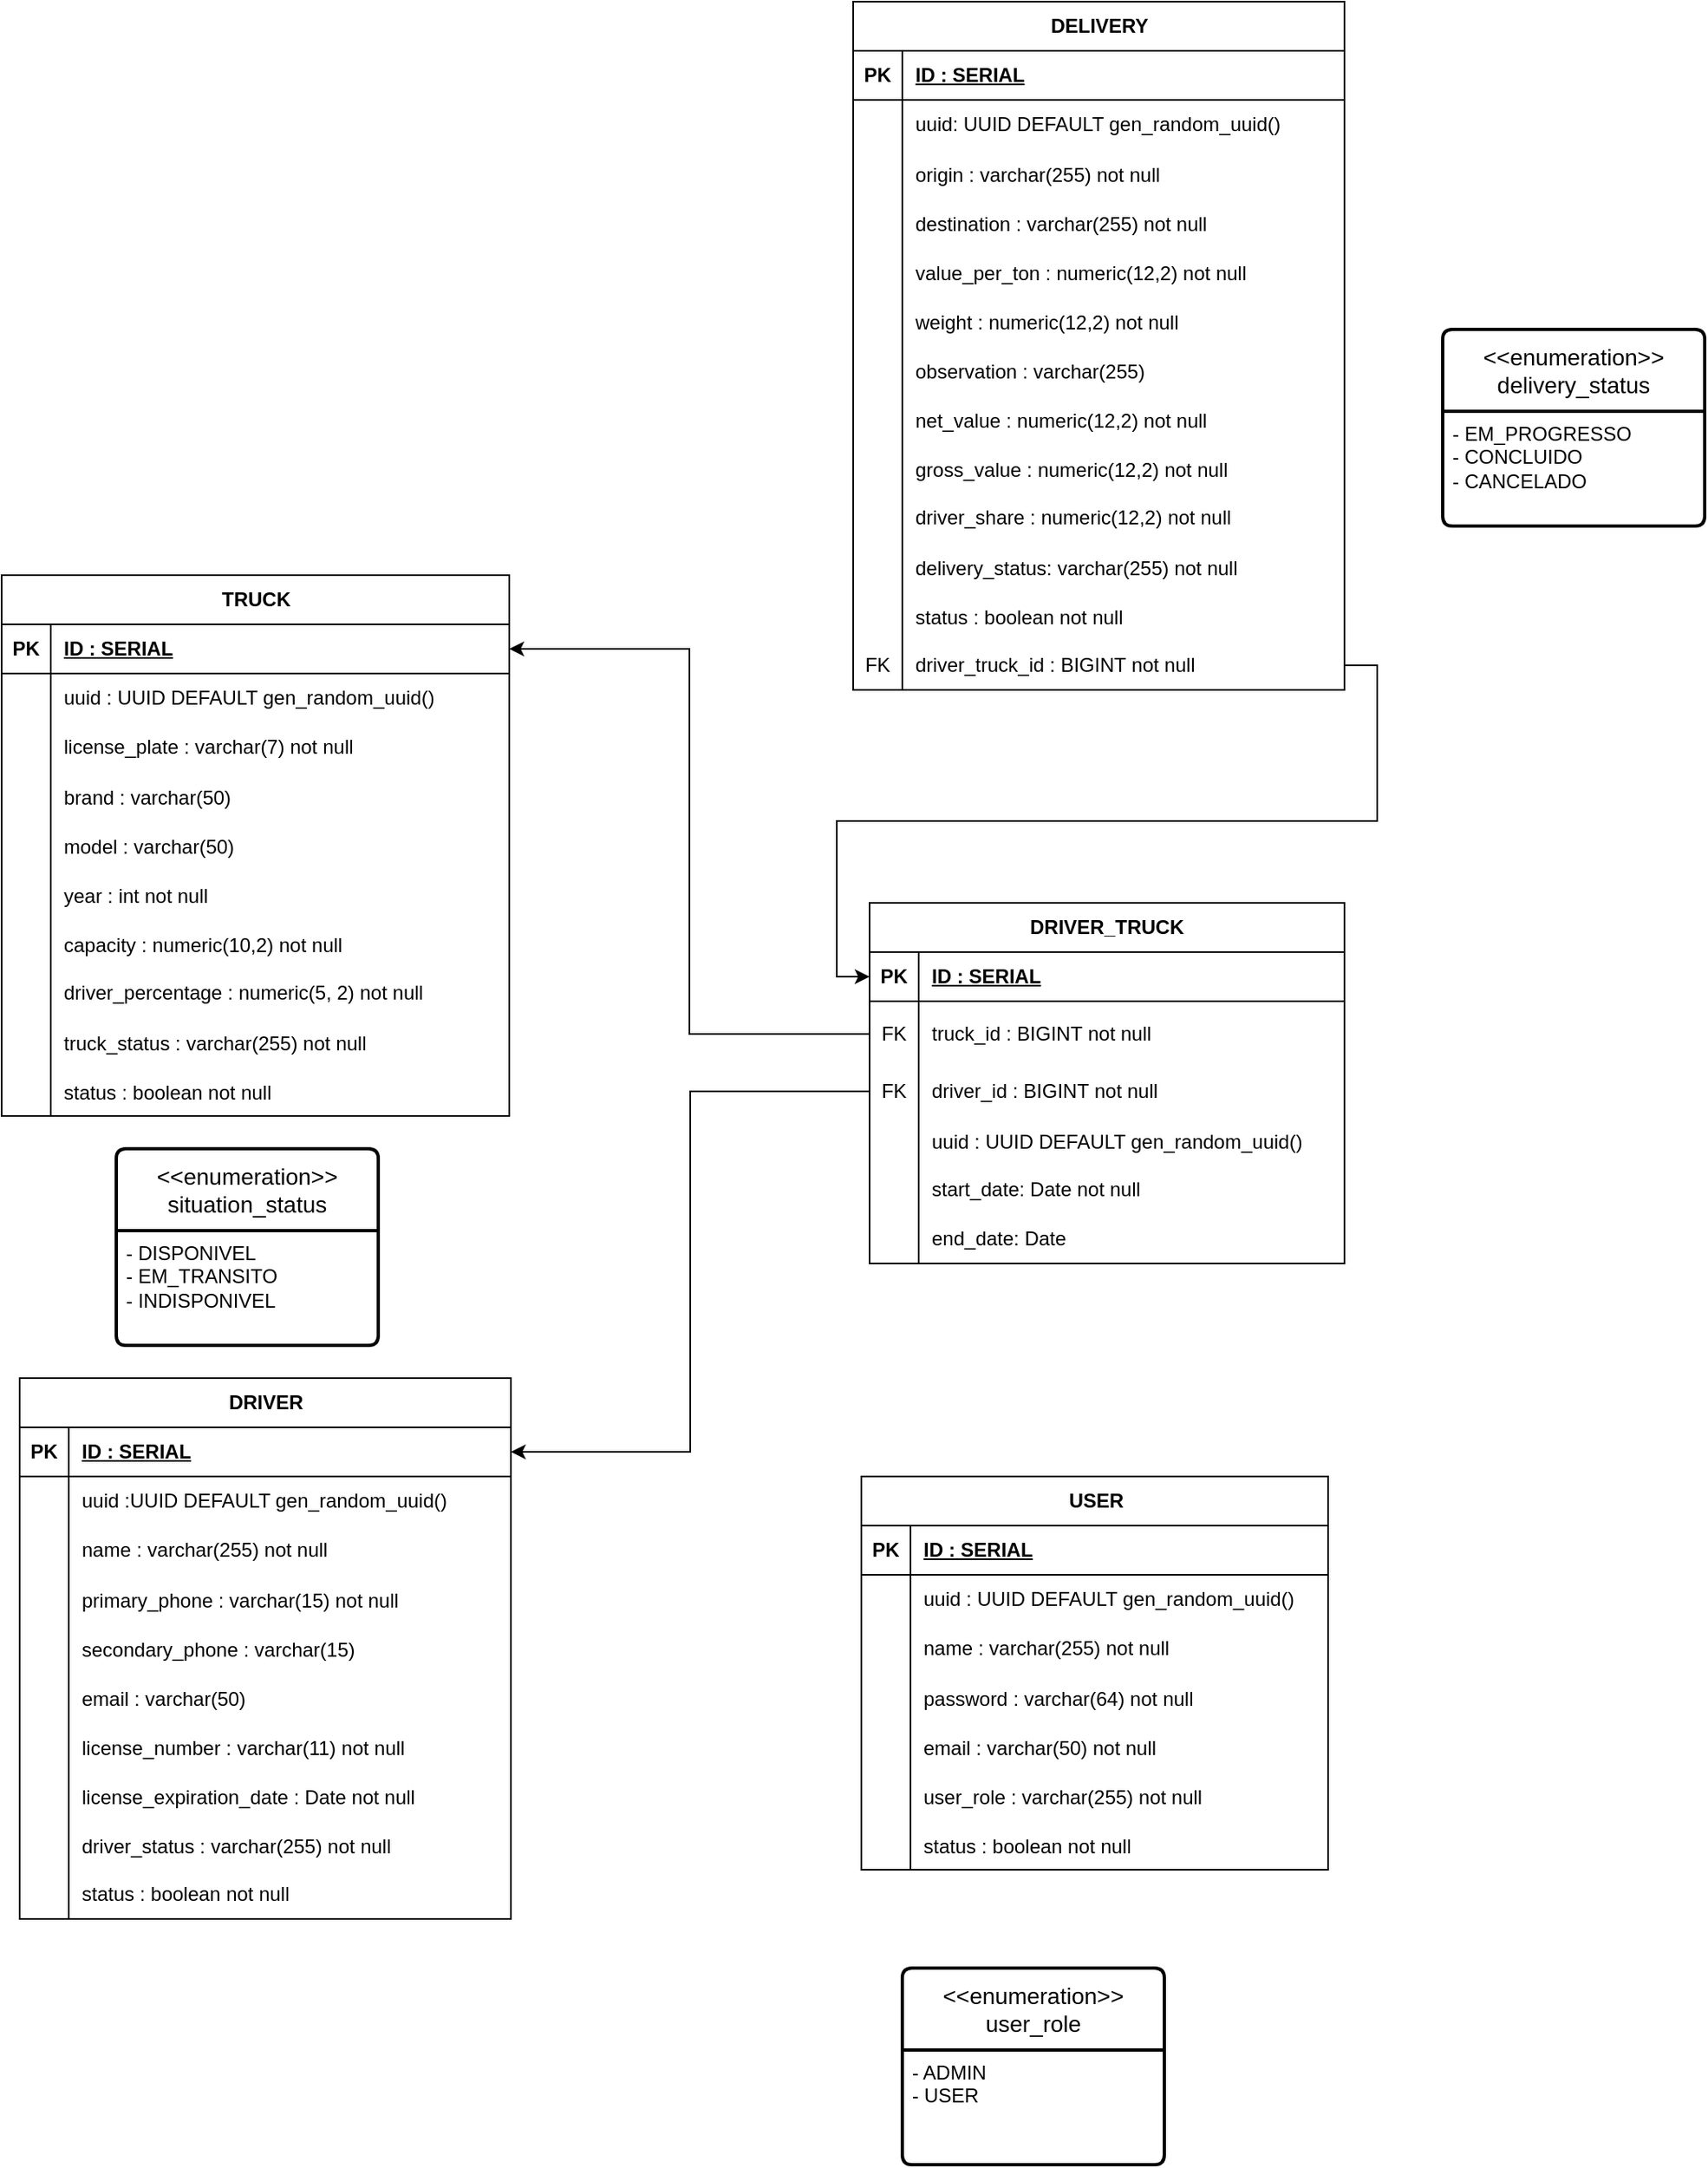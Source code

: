 <mxfile version="24.8.4">
  <diagram name="Página-1" id="pNqZ_SNLBmoqVt6MSf-a">
    <mxGraphModel dx="704" dy="1908" grid="1" gridSize="10" guides="1" tooltips="1" connect="1" arrows="1" fold="1" page="1" pageScale="1" pageWidth="827" pageHeight="1169" math="0" shadow="0">
      <root>
        <mxCell id="0" />
        <mxCell id="1" parent="0" />
        <mxCell id="ezXLMtQOv2RWku8Z_4Wh-1" value="DRIVER_TRUCK" style="shape=table;startSize=30;container=1;collapsible=1;childLayout=tableLayout;fixedRows=1;rowLines=0;fontStyle=1;align=center;resizeLast=1;html=1;whiteSpace=wrap;" parent="1" vertex="1">
          <mxGeometry x="650" y="80" width="290" height="220" as="geometry" />
        </mxCell>
        <mxCell id="ezXLMtQOv2RWku8Z_4Wh-36" value="" style="shape=tableRow;horizontal=0;startSize=0;swimlaneHead=0;swimlaneBody=0;fillColor=none;collapsible=0;dropTarget=0;points=[[0,0.5],[1,0.5]];portConstraint=eastwest;top=0;left=0;right=0;bottom=1;" parent="ezXLMtQOv2RWku8Z_4Wh-1" vertex="1">
          <mxGeometry y="30" width="290" height="30" as="geometry" />
        </mxCell>
        <mxCell id="ezXLMtQOv2RWku8Z_4Wh-37" value="PK" style="shape=partialRectangle;connectable=0;fillColor=none;top=0;left=0;bottom=0;right=0;fontStyle=1;overflow=hidden;whiteSpace=wrap;html=1;" parent="ezXLMtQOv2RWku8Z_4Wh-36" vertex="1">
          <mxGeometry width="30" height="30" as="geometry">
            <mxRectangle width="30" height="30" as="alternateBounds" />
          </mxGeometry>
        </mxCell>
        <mxCell id="ezXLMtQOv2RWku8Z_4Wh-38" value="ID : SERIAL" style="shape=partialRectangle;connectable=0;fillColor=none;top=0;left=0;bottom=0;right=0;align=left;spacingLeft=6;fontStyle=5;overflow=hidden;whiteSpace=wrap;html=1;" parent="ezXLMtQOv2RWku8Z_4Wh-36" vertex="1">
          <mxGeometry x="30" width="260" height="30" as="geometry">
            <mxRectangle width="260" height="30" as="alternateBounds" />
          </mxGeometry>
        </mxCell>
        <mxCell id="ezXLMtQOv2RWku8Z_4Wh-386" value="" style="shape=tableRow;horizontal=0;startSize=0;swimlaneHead=0;swimlaneBody=0;fillColor=none;collapsible=0;dropTarget=0;points=[[0,0.5],[1,0.5]];portConstraint=eastwest;top=0;left=0;right=0;bottom=0;" parent="ezXLMtQOv2RWku8Z_4Wh-1" vertex="1">
          <mxGeometry y="60" width="290" height="40" as="geometry" />
        </mxCell>
        <mxCell id="ezXLMtQOv2RWku8Z_4Wh-387" value="FK" style="shape=partialRectangle;connectable=0;fillColor=none;top=0;left=0;bottom=0;right=0;fontStyle=0;overflow=hidden;whiteSpace=wrap;html=1;" parent="ezXLMtQOv2RWku8Z_4Wh-386" vertex="1">
          <mxGeometry width="30" height="40" as="geometry">
            <mxRectangle width="30" height="40" as="alternateBounds" />
          </mxGeometry>
        </mxCell>
        <mxCell id="ezXLMtQOv2RWku8Z_4Wh-388" value="truck_id : BIGINT&lt;span style=&quot;text-wrap-mode: nowrap;&quot;&gt;&amp;nbsp;not null&lt;/span&gt;" style="shape=partialRectangle;connectable=0;fillColor=none;top=0;left=0;bottom=0;right=0;align=left;spacingLeft=6;fontStyle=0;overflow=hidden;whiteSpace=wrap;html=1;" parent="ezXLMtQOv2RWku8Z_4Wh-386" vertex="1">
          <mxGeometry x="30" width="260" height="40" as="geometry">
            <mxRectangle width="260" height="40" as="alternateBounds" />
          </mxGeometry>
        </mxCell>
        <mxCell id="ezXLMtQOv2RWku8Z_4Wh-382" value="" style="shape=tableRow;horizontal=0;startSize=0;swimlaneHead=0;swimlaneBody=0;fillColor=none;collapsible=0;dropTarget=0;points=[[0,0.5],[1,0.5]];portConstraint=eastwest;top=0;left=0;right=0;bottom=0;" parent="ezXLMtQOv2RWku8Z_4Wh-1" vertex="1">
          <mxGeometry y="100" width="290" height="30" as="geometry" />
        </mxCell>
        <mxCell id="ezXLMtQOv2RWku8Z_4Wh-383" value="FK" style="shape=partialRectangle;connectable=0;fillColor=none;top=0;left=0;bottom=0;right=0;fontStyle=0;overflow=hidden;whiteSpace=wrap;html=1;" parent="ezXLMtQOv2RWku8Z_4Wh-382" vertex="1">
          <mxGeometry width="30" height="30" as="geometry">
            <mxRectangle width="30" height="30" as="alternateBounds" />
          </mxGeometry>
        </mxCell>
        <mxCell id="ezXLMtQOv2RWku8Z_4Wh-384" value="driver_id : BIGINT&lt;span style=&quot;text-wrap-mode: nowrap;&quot;&gt;&amp;nbsp;not null&lt;/span&gt;" style="shape=partialRectangle;connectable=0;fillColor=none;top=0;left=0;bottom=0;right=0;align=left;spacingLeft=6;fontStyle=0;overflow=hidden;whiteSpace=wrap;html=1;" parent="ezXLMtQOv2RWku8Z_4Wh-382" vertex="1">
          <mxGeometry x="30" width="260" height="30" as="geometry">
            <mxRectangle width="260" height="30" as="alternateBounds" />
          </mxGeometry>
        </mxCell>
        <mxCell id="Ko2edAD_BaUw7JD7dSCf-1" value="" style="shape=tableRow;horizontal=0;startSize=0;swimlaneHead=0;swimlaneBody=0;fillColor=none;collapsible=0;dropTarget=0;points=[[0,0.5],[1,0.5]];portConstraint=eastwest;top=0;left=0;right=0;bottom=0;" vertex="1" parent="ezXLMtQOv2RWku8Z_4Wh-1">
          <mxGeometry y="130" width="290" height="30" as="geometry" />
        </mxCell>
        <mxCell id="Ko2edAD_BaUw7JD7dSCf-2" value="" style="shape=partialRectangle;connectable=0;fillColor=none;top=0;left=0;bottom=0;right=0;editable=1;overflow=hidden;" vertex="1" parent="Ko2edAD_BaUw7JD7dSCf-1">
          <mxGeometry width="30" height="30" as="geometry">
            <mxRectangle width="30" height="30" as="alternateBounds" />
          </mxGeometry>
        </mxCell>
        <mxCell id="Ko2edAD_BaUw7JD7dSCf-3" value="uuid : UUID DEFAULT gen_random_uuid()" style="shape=partialRectangle;connectable=0;fillColor=none;top=0;left=0;bottom=0;right=0;align=left;spacingLeft=6;overflow=hidden;" vertex="1" parent="Ko2edAD_BaUw7JD7dSCf-1">
          <mxGeometry x="30" width="260" height="30" as="geometry">
            <mxRectangle width="260" height="30" as="alternateBounds" />
          </mxGeometry>
        </mxCell>
        <mxCell id="ezXLMtQOv2RWku8Z_4Wh-8" value="" style="shape=tableRow;horizontal=0;startSize=0;swimlaneHead=0;swimlaneBody=0;fillColor=none;collapsible=0;dropTarget=0;points=[[0,0.5],[1,0.5]];portConstraint=eastwest;top=0;left=0;right=0;bottom=0;html=1;" parent="ezXLMtQOv2RWku8Z_4Wh-1" vertex="1">
          <mxGeometry y="160" width="290" height="30" as="geometry" />
        </mxCell>
        <mxCell id="ezXLMtQOv2RWku8Z_4Wh-9" value="" style="shape=partialRectangle;connectable=0;fillColor=none;top=0;left=0;bottom=0;right=0;editable=1;overflow=hidden;html=1;whiteSpace=wrap;" parent="ezXLMtQOv2RWku8Z_4Wh-8" vertex="1">
          <mxGeometry width="30" height="30" as="geometry">
            <mxRectangle width="30" height="30" as="alternateBounds" />
          </mxGeometry>
        </mxCell>
        <mxCell id="ezXLMtQOv2RWku8Z_4Wh-10" value="start_date: Date&lt;span style=&quot;text-wrap-mode: nowrap;&quot;&gt;&amp;nbsp;not null&lt;/span&gt;" style="shape=partialRectangle;connectable=0;fillColor=none;top=0;left=0;bottom=0;right=0;align=left;spacingLeft=6;overflow=hidden;html=1;whiteSpace=wrap;" parent="ezXLMtQOv2RWku8Z_4Wh-8" vertex="1">
          <mxGeometry x="30" width="260" height="30" as="geometry">
            <mxRectangle width="260" height="30" as="alternateBounds" />
          </mxGeometry>
        </mxCell>
        <mxCell id="ezXLMtQOv2RWku8Z_4Wh-11" value="" style="shape=tableRow;horizontal=0;startSize=0;swimlaneHead=0;swimlaneBody=0;fillColor=none;collapsible=0;dropTarget=0;points=[[0,0.5],[1,0.5]];portConstraint=eastwest;top=0;left=0;right=0;bottom=0;html=1;" parent="ezXLMtQOv2RWku8Z_4Wh-1" vertex="1">
          <mxGeometry y="190" width="290" height="30" as="geometry" />
        </mxCell>
        <mxCell id="ezXLMtQOv2RWku8Z_4Wh-12" value="" style="shape=partialRectangle;connectable=0;fillColor=none;top=0;left=0;bottom=0;right=0;editable=1;overflow=hidden;html=1;whiteSpace=wrap;" parent="ezXLMtQOv2RWku8Z_4Wh-11" vertex="1">
          <mxGeometry width="30" height="30" as="geometry">
            <mxRectangle width="30" height="30" as="alternateBounds" />
          </mxGeometry>
        </mxCell>
        <mxCell id="ezXLMtQOv2RWku8Z_4Wh-13" value="end_date: Date" style="shape=partialRectangle;connectable=0;fillColor=none;top=0;left=0;bottom=0;right=0;align=left;spacingLeft=6;overflow=hidden;html=1;whiteSpace=wrap;" parent="ezXLMtQOv2RWku8Z_4Wh-11" vertex="1">
          <mxGeometry x="30" width="260" height="30" as="geometry">
            <mxRectangle width="260" height="30" as="alternateBounds" />
          </mxGeometry>
        </mxCell>
        <mxCell id="ezXLMtQOv2RWku8Z_4Wh-14" value="DRIVER" style="shape=table;startSize=30;container=1;collapsible=1;childLayout=tableLayout;fixedRows=1;rowLines=0;fontStyle=1;align=center;resizeLast=1;html=1;" parent="1" vertex="1">
          <mxGeometry x="131" y="370" width="300" height="330" as="geometry" />
        </mxCell>
        <mxCell id="ezXLMtQOv2RWku8Z_4Wh-15" value="" style="shape=tableRow;horizontal=0;startSize=0;swimlaneHead=0;swimlaneBody=0;fillColor=none;collapsible=0;dropTarget=0;points=[[0,0.5],[1,0.5]];portConstraint=eastwest;top=0;left=0;right=0;bottom=1;" parent="ezXLMtQOv2RWku8Z_4Wh-14" vertex="1">
          <mxGeometry y="30" width="300" height="30" as="geometry" />
        </mxCell>
        <mxCell id="ezXLMtQOv2RWku8Z_4Wh-16" value="PK" style="shape=partialRectangle;connectable=0;fillColor=none;top=0;left=0;bottom=0;right=0;fontStyle=1;overflow=hidden;whiteSpace=wrap;html=1;" parent="ezXLMtQOv2RWku8Z_4Wh-15" vertex="1">
          <mxGeometry width="30" height="30" as="geometry">
            <mxRectangle width="30" height="30" as="alternateBounds" />
          </mxGeometry>
        </mxCell>
        <mxCell id="ezXLMtQOv2RWku8Z_4Wh-17" value="ID : SERIAL" style="shape=partialRectangle;connectable=0;fillColor=none;top=0;left=0;bottom=0;right=0;align=left;spacingLeft=6;fontStyle=5;overflow=hidden;whiteSpace=wrap;html=1;" parent="ezXLMtQOv2RWku8Z_4Wh-15" vertex="1">
          <mxGeometry x="30" width="270" height="30" as="geometry">
            <mxRectangle width="270" height="30" as="alternateBounds" />
          </mxGeometry>
        </mxCell>
        <mxCell id="ezXLMtQOv2RWku8Z_4Wh-18" value="" style="shape=tableRow;horizontal=0;startSize=0;swimlaneHead=0;swimlaneBody=0;fillColor=none;collapsible=0;dropTarget=0;points=[[0,0.5],[1,0.5]];portConstraint=eastwest;top=0;left=0;right=0;bottom=0;" parent="ezXLMtQOv2RWku8Z_4Wh-14" vertex="1">
          <mxGeometry y="60" width="300" height="30" as="geometry" />
        </mxCell>
        <mxCell id="ezXLMtQOv2RWku8Z_4Wh-19" value="" style="shape=partialRectangle;connectable=0;fillColor=none;top=0;left=0;bottom=0;right=0;editable=1;overflow=hidden;whiteSpace=wrap;html=1;" parent="ezXLMtQOv2RWku8Z_4Wh-18" vertex="1">
          <mxGeometry width="30" height="30" as="geometry">
            <mxRectangle width="30" height="30" as="alternateBounds" />
          </mxGeometry>
        </mxCell>
        <mxCell id="ezXLMtQOv2RWku8Z_4Wh-20" value="uuid :UUID DEFAULT gen_random_uuid()" style="shape=partialRectangle;connectable=0;fillColor=none;top=0;left=0;bottom=0;right=0;align=left;spacingLeft=6;overflow=hidden;whiteSpace=wrap;html=1;" parent="ezXLMtQOv2RWku8Z_4Wh-18" vertex="1">
          <mxGeometry x="30" width="270" height="30" as="geometry">
            <mxRectangle width="270" height="30" as="alternateBounds" />
          </mxGeometry>
        </mxCell>
        <mxCell id="ezXLMtQOv2RWku8Z_4Wh-21" value="" style="shape=tableRow;horizontal=0;startSize=0;swimlaneHead=0;swimlaneBody=0;fillColor=none;collapsible=0;dropTarget=0;points=[[0,0.5],[1,0.5]];portConstraint=eastwest;top=0;left=0;right=0;bottom=0;" parent="ezXLMtQOv2RWku8Z_4Wh-14" vertex="1">
          <mxGeometry y="90" width="300" height="30" as="geometry" />
        </mxCell>
        <mxCell id="ezXLMtQOv2RWku8Z_4Wh-22" value="" style="shape=partialRectangle;connectable=0;fillColor=none;top=0;left=0;bottom=0;right=0;editable=1;overflow=hidden;whiteSpace=wrap;html=1;" parent="ezXLMtQOv2RWku8Z_4Wh-21" vertex="1">
          <mxGeometry width="30" height="30" as="geometry">
            <mxRectangle width="30" height="30" as="alternateBounds" />
          </mxGeometry>
        </mxCell>
        <mxCell id="ezXLMtQOv2RWku8Z_4Wh-23" value="name :&amp;nbsp;&lt;span style=&quot;text-wrap-mode: nowrap;&quot;&gt;varchar(255)&lt;/span&gt;&lt;span style=&quot;text-wrap-mode: nowrap;&quot;&gt;&amp;nbsp;not null&lt;/span&gt;" style="shape=partialRectangle;connectable=0;fillColor=none;top=0;left=0;bottom=0;right=0;align=left;spacingLeft=6;overflow=hidden;whiteSpace=wrap;html=1;" parent="ezXLMtQOv2RWku8Z_4Wh-21" vertex="1">
          <mxGeometry x="30" width="270" height="30" as="geometry">
            <mxRectangle width="270" height="30" as="alternateBounds" />
          </mxGeometry>
        </mxCell>
        <mxCell id="ezXLMtQOv2RWku8Z_4Wh-117" value="" style="shape=tableRow;horizontal=0;startSize=0;swimlaneHead=0;swimlaneBody=0;fillColor=none;collapsible=0;dropTarget=0;points=[[0,0.5],[1,0.5]];portConstraint=eastwest;top=0;left=0;right=0;bottom=0;" parent="ezXLMtQOv2RWku8Z_4Wh-14" vertex="1">
          <mxGeometry y="120" width="300" height="30" as="geometry" />
        </mxCell>
        <mxCell id="ezXLMtQOv2RWku8Z_4Wh-118" value="" style="shape=partialRectangle;connectable=0;fillColor=none;top=0;left=0;bottom=0;right=0;editable=1;overflow=hidden;" parent="ezXLMtQOv2RWku8Z_4Wh-117" vertex="1">
          <mxGeometry width="30" height="30" as="geometry">
            <mxRectangle width="30" height="30" as="alternateBounds" />
          </mxGeometry>
        </mxCell>
        <mxCell id="ezXLMtQOv2RWku8Z_4Wh-119" value="primary_phone : varchar(15) not null" style="shape=partialRectangle;connectable=0;fillColor=none;top=0;left=0;bottom=0;right=0;align=left;spacingLeft=6;overflow=hidden;" parent="ezXLMtQOv2RWku8Z_4Wh-117" vertex="1">
          <mxGeometry x="30" width="270" height="30" as="geometry">
            <mxRectangle width="270" height="30" as="alternateBounds" />
          </mxGeometry>
        </mxCell>
        <mxCell id="ezXLMtQOv2RWku8Z_4Wh-129" value="" style="shape=tableRow;horizontal=0;startSize=0;swimlaneHead=0;swimlaneBody=0;fillColor=none;collapsible=0;dropTarget=0;points=[[0,0.5],[1,0.5]];portConstraint=eastwest;top=0;left=0;right=0;bottom=0;" parent="ezXLMtQOv2RWku8Z_4Wh-14" vertex="1">
          <mxGeometry y="150" width="300" height="30" as="geometry" />
        </mxCell>
        <mxCell id="ezXLMtQOv2RWku8Z_4Wh-130" value="" style="shape=partialRectangle;connectable=0;fillColor=none;top=0;left=0;bottom=0;right=0;editable=1;overflow=hidden;" parent="ezXLMtQOv2RWku8Z_4Wh-129" vertex="1">
          <mxGeometry width="30" height="30" as="geometry">
            <mxRectangle width="30" height="30" as="alternateBounds" />
          </mxGeometry>
        </mxCell>
        <mxCell id="ezXLMtQOv2RWku8Z_4Wh-131" value="secondary_phone : varchar(15)" style="shape=partialRectangle;connectable=0;fillColor=none;top=0;left=0;bottom=0;right=0;align=left;spacingLeft=6;overflow=hidden;" parent="ezXLMtQOv2RWku8Z_4Wh-129" vertex="1">
          <mxGeometry x="30" width="270" height="30" as="geometry">
            <mxRectangle width="270" height="30" as="alternateBounds" />
          </mxGeometry>
        </mxCell>
        <mxCell id="ezXLMtQOv2RWku8Z_4Wh-125" value="" style="shape=tableRow;horizontal=0;startSize=0;swimlaneHead=0;swimlaneBody=0;fillColor=none;collapsible=0;dropTarget=0;points=[[0,0.5],[1,0.5]];portConstraint=eastwest;top=0;left=0;right=0;bottom=0;" parent="ezXLMtQOv2RWku8Z_4Wh-14" vertex="1">
          <mxGeometry y="180" width="300" height="30" as="geometry" />
        </mxCell>
        <mxCell id="ezXLMtQOv2RWku8Z_4Wh-126" value="" style="shape=partialRectangle;connectable=0;fillColor=none;top=0;left=0;bottom=0;right=0;editable=1;overflow=hidden;" parent="ezXLMtQOv2RWku8Z_4Wh-125" vertex="1">
          <mxGeometry width="30" height="30" as="geometry">
            <mxRectangle width="30" height="30" as="alternateBounds" />
          </mxGeometry>
        </mxCell>
        <mxCell id="ezXLMtQOv2RWku8Z_4Wh-127" value="email : varchar(50)" style="shape=partialRectangle;connectable=0;fillColor=none;top=0;left=0;bottom=0;right=0;align=left;spacingLeft=6;overflow=hidden;" parent="ezXLMtQOv2RWku8Z_4Wh-125" vertex="1">
          <mxGeometry x="30" width="270" height="30" as="geometry">
            <mxRectangle width="270" height="30" as="alternateBounds" />
          </mxGeometry>
        </mxCell>
        <mxCell id="ezXLMtQOv2RWku8Z_4Wh-121" value="" style="shape=tableRow;horizontal=0;startSize=0;swimlaneHead=0;swimlaneBody=0;fillColor=none;collapsible=0;dropTarget=0;points=[[0,0.5],[1,0.5]];portConstraint=eastwest;top=0;left=0;right=0;bottom=0;" parent="ezXLMtQOv2RWku8Z_4Wh-14" vertex="1">
          <mxGeometry y="210" width="300" height="30" as="geometry" />
        </mxCell>
        <mxCell id="ezXLMtQOv2RWku8Z_4Wh-122" value="" style="shape=partialRectangle;connectable=0;fillColor=none;top=0;left=0;bottom=0;right=0;editable=1;overflow=hidden;" parent="ezXLMtQOv2RWku8Z_4Wh-121" vertex="1">
          <mxGeometry width="30" height="30" as="geometry">
            <mxRectangle width="30" height="30" as="alternateBounds" />
          </mxGeometry>
        </mxCell>
        <mxCell id="ezXLMtQOv2RWku8Z_4Wh-123" value="license_number : varchar(11) not null" style="shape=partialRectangle;connectable=0;fillColor=none;top=0;left=0;bottom=0;right=0;align=left;spacingLeft=6;overflow=hidden;" parent="ezXLMtQOv2RWku8Z_4Wh-121" vertex="1">
          <mxGeometry x="30" width="270" height="30" as="geometry">
            <mxRectangle width="270" height="30" as="alternateBounds" />
          </mxGeometry>
        </mxCell>
        <mxCell id="ezXLMtQOv2RWku8Z_4Wh-141" value="" style="shape=tableRow;horizontal=0;startSize=0;swimlaneHead=0;swimlaneBody=0;fillColor=none;collapsible=0;dropTarget=0;points=[[0,0.5],[1,0.5]];portConstraint=eastwest;top=0;left=0;right=0;bottom=0;" parent="ezXLMtQOv2RWku8Z_4Wh-14" vertex="1">
          <mxGeometry y="240" width="300" height="30" as="geometry" />
        </mxCell>
        <mxCell id="ezXLMtQOv2RWku8Z_4Wh-142" value="" style="shape=partialRectangle;connectable=0;fillColor=none;top=0;left=0;bottom=0;right=0;editable=1;overflow=hidden;" parent="ezXLMtQOv2RWku8Z_4Wh-141" vertex="1">
          <mxGeometry width="30" height="30" as="geometry">
            <mxRectangle width="30" height="30" as="alternateBounds" />
          </mxGeometry>
        </mxCell>
        <mxCell id="ezXLMtQOv2RWku8Z_4Wh-143" value="license_expiration_date : Date not null" style="shape=partialRectangle;connectable=0;fillColor=none;top=0;left=0;bottom=0;right=0;align=left;spacingLeft=6;overflow=hidden;" parent="ezXLMtQOv2RWku8Z_4Wh-141" vertex="1">
          <mxGeometry x="30" width="270" height="30" as="geometry">
            <mxRectangle width="270" height="30" as="alternateBounds" />
          </mxGeometry>
        </mxCell>
        <mxCell id="ezXLMtQOv2RWku8Z_4Wh-327" value="" style="shape=tableRow;horizontal=0;startSize=0;swimlaneHead=0;swimlaneBody=0;fillColor=none;collapsible=0;dropTarget=0;points=[[0,0.5],[1,0.5]];portConstraint=eastwest;top=0;left=0;right=0;bottom=0;" parent="ezXLMtQOv2RWku8Z_4Wh-14" vertex="1">
          <mxGeometry y="270" width="300" height="30" as="geometry" />
        </mxCell>
        <mxCell id="ezXLMtQOv2RWku8Z_4Wh-328" value="" style="shape=partialRectangle;connectable=0;fillColor=none;top=0;left=0;bottom=0;right=0;editable=1;overflow=hidden;" parent="ezXLMtQOv2RWku8Z_4Wh-327" vertex="1">
          <mxGeometry width="30" height="30" as="geometry">
            <mxRectangle width="30" height="30" as="alternateBounds" />
          </mxGeometry>
        </mxCell>
        <mxCell id="ezXLMtQOv2RWku8Z_4Wh-329" value="driver_status : varchar(255) not null" style="shape=partialRectangle;connectable=0;fillColor=none;top=0;left=0;bottom=0;right=0;align=left;spacingLeft=6;overflow=hidden;" parent="ezXLMtQOv2RWku8Z_4Wh-327" vertex="1">
          <mxGeometry x="30" width="270" height="30" as="geometry">
            <mxRectangle width="270" height="30" as="alternateBounds" />
          </mxGeometry>
        </mxCell>
        <mxCell id="ezXLMtQOv2RWku8Z_4Wh-24" value="" style="shape=tableRow;horizontal=0;startSize=0;swimlaneHead=0;swimlaneBody=0;fillColor=none;collapsible=0;dropTarget=0;points=[[0,0.5],[1,0.5]];portConstraint=eastwest;top=0;left=0;right=0;bottom=0;" parent="ezXLMtQOv2RWku8Z_4Wh-14" vertex="1">
          <mxGeometry y="300" width="300" height="30" as="geometry" />
        </mxCell>
        <mxCell id="ezXLMtQOv2RWku8Z_4Wh-25" value="" style="shape=partialRectangle;connectable=0;fillColor=none;top=0;left=0;bottom=0;right=0;editable=1;overflow=hidden;whiteSpace=wrap;html=1;" parent="ezXLMtQOv2RWku8Z_4Wh-24" vertex="1">
          <mxGeometry width="30" height="30" as="geometry">
            <mxRectangle width="30" height="30" as="alternateBounds" />
          </mxGeometry>
        </mxCell>
        <mxCell id="ezXLMtQOv2RWku8Z_4Wh-26" value="status : boolean&lt;span style=&quot;text-wrap-mode: nowrap;&quot;&gt;&amp;nbsp;not null&lt;/span&gt;" style="shape=partialRectangle;connectable=0;fillColor=none;top=0;left=0;bottom=0;right=0;align=left;spacingLeft=6;overflow=hidden;whiteSpace=wrap;html=1;" parent="ezXLMtQOv2RWku8Z_4Wh-24" vertex="1">
          <mxGeometry x="30" width="270" height="30" as="geometry">
            <mxRectangle width="270" height="30" as="alternateBounds" />
          </mxGeometry>
        </mxCell>
        <mxCell id="ezXLMtQOv2RWku8Z_4Wh-54" value="TRUCK" style="shape=table;startSize=30;container=1;collapsible=1;childLayout=tableLayout;fixedRows=1;rowLines=0;fontStyle=1;align=center;resizeLast=1;html=1;" parent="1" vertex="1">
          <mxGeometry x="120" y="-120" width="310" height="330" as="geometry" />
        </mxCell>
        <mxCell id="ezXLMtQOv2RWku8Z_4Wh-55" value="" style="shape=tableRow;horizontal=0;startSize=0;swimlaneHead=0;swimlaneBody=0;fillColor=none;collapsible=0;dropTarget=0;points=[[0,0.5],[1,0.5]];portConstraint=eastwest;top=0;left=0;right=0;bottom=1;" parent="ezXLMtQOv2RWku8Z_4Wh-54" vertex="1">
          <mxGeometry y="30" width="310" height="30" as="geometry" />
        </mxCell>
        <mxCell id="ezXLMtQOv2RWku8Z_4Wh-56" value="PK" style="shape=partialRectangle;connectable=0;fillColor=none;top=0;left=0;bottom=0;right=0;fontStyle=1;overflow=hidden;whiteSpace=wrap;html=1;" parent="ezXLMtQOv2RWku8Z_4Wh-55" vertex="1">
          <mxGeometry width="30" height="30" as="geometry">
            <mxRectangle width="30" height="30" as="alternateBounds" />
          </mxGeometry>
        </mxCell>
        <mxCell id="ezXLMtQOv2RWku8Z_4Wh-57" value="ID : SERIAL" style="shape=partialRectangle;connectable=0;fillColor=none;top=0;left=0;bottom=0;right=0;align=left;spacingLeft=6;fontStyle=5;overflow=hidden;whiteSpace=wrap;html=1;" parent="ezXLMtQOv2RWku8Z_4Wh-55" vertex="1">
          <mxGeometry x="30" width="280" height="30" as="geometry">
            <mxRectangle width="280" height="30" as="alternateBounds" />
          </mxGeometry>
        </mxCell>
        <mxCell id="ezXLMtQOv2RWku8Z_4Wh-58" value="" style="shape=tableRow;horizontal=0;startSize=0;swimlaneHead=0;swimlaneBody=0;fillColor=none;collapsible=0;dropTarget=0;points=[[0,0.5],[1,0.5]];portConstraint=eastwest;top=0;left=0;right=0;bottom=0;" parent="ezXLMtQOv2RWku8Z_4Wh-54" vertex="1">
          <mxGeometry y="60" width="310" height="30" as="geometry" />
        </mxCell>
        <mxCell id="ezXLMtQOv2RWku8Z_4Wh-59" value="" style="shape=partialRectangle;connectable=0;fillColor=none;top=0;left=0;bottom=0;right=0;editable=1;overflow=hidden;whiteSpace=wrap;html=1;" parent="ezXLMtQOv2RWku8Z_4Wh-58" vertex="1">
          <mxGeometry width="30" height="30" as="geometry">
            <mxRectangle width="30" height="30" as="alternateBounds" />
          </mxGeometry>
        </mxCell>
        <mxCell id="ezXLMtQOv2RWku8Z_4Wh-60" value="uuid : UUID DEFAULT gen_random_uuid()" style="shape=partialRectangle;connectable=0;fillColor=none;top=0;left=0;bottom=0;right=0;align=left;spacingLeft=6;overflow=hidden;whiteSpace=wrap;html=1;" parent="ezXLMtQOv2RWku8Z_4Wh-58" vertex="1">
          <mxGeometry x="30" width="280" height="30" as="geometry">
            <mxRectangle width="280" height="30" as="alternateBounds" />
          </mxGeometry>
        </mxCell>
        <mxCell id="ezXLMtQOv2RWku8Z_4Wh-61" value="" style="shape=tableRow;horizontal=0;startSize=0;swimlaneHead=0;swimlaneBody=0;fillColor=none;collapsible=0;dropTarget=0;points=[[0,0.5],[1,0.5]];portConstraint=eastwest;top=0;left=0;right=0;bottom=0;" parent="ezXLMtQOv2RWku8Z_4Wh-54" vertex="1">
          <mxGeometry y="90" width="310" height="30" as="geometry" />
        </mxCell>
        <mxCell id="ezXLMtQOv2RWku8Z_4Wh-62" value="" style="shape=partialRectangle;connectable=0;fillColor=none;top=0;left=0;bottom=0;right=0;editable=1;overflow=hidden;whiteSpace=wrap;html=1;" parent="ezXLMtQOv2RWku8Z_4Wh-61" vertex="1">
          <mxGeometry width="30" height="30" as="geometry">
            <mxRectangle width="30" height="30" as="alternateBounds" />
          </mxGeometry>
        </mxCell>
        <mxCell id="ezXLMtQOv2RWku8Z_4Wh-63" value="license_plate : varchar(7) &lt;span style=&quot;text-wrap-mode: nowrap;&quot;&gt;not null&lt;/span&gt;" style="shape=partialRectangle;connectable=0;fillColor=none;top=0;left=0;bottom=0;right=0;align=left;spacingLeft=6;overflow=hidden;whiteSpace=wrap;html=1;" parent="ezXLMtQOv2RWku8Z_4Wh-61" vertex="1">
          <mxGeometry x="30" width="280" height="30" as="geometry">
            <mxRectangle width="280" height="30" as="alternateBounds" />
          </mxGeometry>
        </mxCell>
        <mxCell id="ezXLMtQOv2RWku8Z_4Wh-145" value="" style="shape=tableRow;horizontal=0;startSize=0;swimlaneHead=0;swimlaneBody=0;fillColor=none;collapsible=0;dropTarget=0;points=[[0,0.5],[1,0.5]];portConstraint=eastwest;top=0;left=0;right=0;bottom=0;" parent="ezXLMtQOv2RWku8Z_4Wh-54" vertex="1">
          <mxGeometry y="120" width="310" height="30" as="geometry" />
        </mxCell>
        <mxCell id="ezXLMtQOv2RWku8Z_4Wh-146" value="" style="shape=partialRectangle;connectable=0;fillColor=none;top=0;left=0;bottom=0;right=0;editable=1;overflow=hidden;" parent="ezXLMtQOv2RWku8Z_4Wh-145" vertex="1">
          <mxGeometry width="30" height="30" as="geometry">
            <mxRectangle width="30" height="30" as="alternateBounds" />
          </mxGeometry>
        </mxCell>
        <mxCell id="ezXLMtQOv2RWku8Z_4Wh-147" value="brand : varchar(50)" style="shape=partialRectangle;connectable=0;fillColor=none;top=0;left=0;bottom=0;right=0;align=left;spacingLeft=6;overflow=hidden;" parent="ezXLMtQOv2RWku8Z_4Wh-145" vertex="1">
          <mxGeometry x="30" width="280" height="30" as="geometry">
            <mxRectangle width="280" height="30" as="alternateBounds" />
          </mxGeometry>
        </mxCell>
        <mxCell id="ezXLMtQOv2RWku8Z_4Wh-133" value="" style="shape=tableRow;horizontal=0;startSize=0;swimlaneHead=0;swimlaneBody=0;fillColor=none;collapsible=0;dropTarget=0;points=[[0,0.5],[1,0.5]];portConstraint=eastwest;top=0;left=0;right=0;bottom=0;" parent="ezXLMtQOv2RWku8Z_4Wh-54" vertex="1">
          <mxGeometry y="150" width="310" height="30" as="geometry" />
        </mxCell>
        <mxCell id="ezXLMtQOv2RWku8Z_4Wh-134" value="" style="shape=partialRectangle;connectable=0;fillColor=none;top=0;left=0;bottom=0;right=0;editable=1;overflow=hidden;" parent="ezXLMtQOv2RWku8Z_4Wh-133" vertex="1">
          <mxGeometry width="30" height="30" as="geometry">
            <mxRectangle width="30" height="30" as="alternateBounds" />
          </mxGeometry>
        </mxCell>
        <mxCell id="ezXLMtQOv2RWku8Z_4Wh-135" value="model : varchar(50)" style="shape=partialRectangle;connectable=0;fillColor=none;top=0;left=0;bottom=0;right=0;align=left;spacingLeft=6;overflow=hidden;" parent="ezXLMtQOv2RWku8Z_4Wh-133" vertex="1">
          <mxGeometry x="30" width="280" height="30" as="geometry">
            <mxRectangle width="280" height="30" as="alternateBounds" />
          </mxGeometry>
        </mxCell>
        <mxCell id="ezXLMtQOv2RWku8Z_4Wh-264" value="" style="shape=tableRow;horizontal=0;startSize=0;swimlaneHead=0;swimlaneBody=0;fillColor=none;collapsible=0;dropTarget=0;points=[[0,0.5],[1,0.5]];portConstraint=eastwest;top=0;left=0;right=0;bottom=0;" parent="ezXLMtQOv2RWku8Z_4Wh-54" vertex="1">
          <mxGeometry y="180" width="310" height="30" as="geometry" />
        </mxCell>
        <mxCell id="ezXLMtQOv2RWku8Z_4Wh-265" value="" style="shape=partialRectangle;connectable=0;fillColor=none;top=0;left=0;bottom=0;right=0;editable=1;overflow=hidden;" parent="ezXLMtQOv2RWku8Z_4Wh-264" vertex="1">
          <mxGeometry width="30" height="30" as="geometry">
            <mxRectangle width="30" height="30" as="alternateBounds" />
          </mxGeometry>
        </mxCell>
        <mxCell id="ezXLMtQOv2RWku8Z_4Wh-266" value="year : int not null" style="shape=partialRectangle;connectable=0;fillColor=none;top=0;left=0;bottom=0;right=0;align=left;spacingLeft=6;overflow=hidden;" parent="ezXLMtQOv2RWku8Z_4Wh-264" vertex="1">
          <mxGeometry x="30" width="280" height="30" as="geometry">
            <mxRectangle width="280" height="30" as="alternateBounds" />
          </mxGeometry>
        </mxCell>
        <mxCell id="ezXLMtQOv2RWku8Z_4Wh-260" value="" style="shape=tableRow;horizontal=0;startSize=0;swimlaneHead=0;swimlaneBody=0;fillColor=none;collapsible=0;dropTarget=0;points=[[0,0.5],[1,0.5]];portConstraint=eastwest;top=0;left=0;right=0;bottom=0;" parent="ezXLMtQOv2RWku8Z_4Wh-54" vertex="1">
          <mxGeometry y="210" width="310" height="30" as="geometry" />
        </mxCell>
        <mxCell id="ezXLMtQOv2RWku8Z_4Wh-261" value="" style="shape=partialRectangle;connectable=0;fillColor=none;top=0;left=0;bottom=0;right=0;editable=1;overflow=hidden;" parent="ezXLMtQOv2RWku8Z_4Wh-260" vertex="1">
          <mxGeometry width="30" height="30" as="geometry">
            <mxRectangle width="30" height="30" as="alternateBounds" />
          </mxGeometry>
        </mxCell>
        <mxCell id="ezXLMtQOv2RWku8Z_4Wh-262" value="capacity : numeric(10,2) not null" style="shape=partialRectangle;connectable=0;fillColor=none;top=0;left=0;bottom=0;right=0;align=left;spacingLeft=6;overflow=hidden;" parent="ezXLMtQOv2RWku8Z_4Wh-260" vertex="1">
          <mxGeometry x="30" width="280" height="30" as="geometry">
            <mxRectangle width="280" height="30" as="alternateBounds" />
          </mxGeometry>
        </mxCell>
        <mxCell id="ezXLMtQOv2RWku8Z_4Wh-64" value="" style="shape=tableRow;horizontal=0;startSize=0;swimlaneHead=0;swimlaneBody=0;fillColor=none;collapsible=0;dropTarget=0;points=[[0,0.5],[1,0.5]];portConstraint=eastwest;top=0;left=0;right=0;bottom=0;" parent="ezXLMtQOv2RWku8Z_4Wh-54" vertex="1">
          <mxGeometry y="240" width="310" height="30" as="geometry" />
        </mxCell>
        <mxCell id="ezXLMtQOv2RWku8Z_4Wh-65" value="" style="shape=partialRectangle;connectable=0;fillColor=none;top=0;left=0;bottom=0;right=0;editable=1;overflow=hidden;whiteSpace=wrap;html=1;" parent="ezXLMtQOv2RWku8Z_4Wh-64" vertex="1">
          <mxGeometry width="30" height="30" as="geometry">
            <mxRectangle width="30" height="30" as="alternateBounds" />
          </mxGeometry>
        </mxCell>
        <mxCell id="ezXLMtQOv2RWku8Z_4Wh-66" value="driver_percentage :&amp;nbsp;&lt;span style=&quot;text-wrap-mode: nowrap;&quot;&gt;numeric(5, 2) not null&lt;/span&gt;" style="shape=partialRectangle;connectable=0;fillColor=none;top=0;left=0;bottom=0;right=0;align=left;spacingLeft=6;overflow=hidden;whiteSpace=wrap;html=1;" parent="ezXLMtQOv2RWku8Z_4Wh-64" vertex="1">
          <mxGeometry x="30" width="280" height="30" as="geometry">
            <mxRectangle width="280" height="30" as="alternateBounds" />
          </mxGeometry>
        </mxCell>
        <mxCell id="ezXLMtQOv2RWku8Z_4Wh-332" value="" style="shape=tableRow;horizontal=0;startSize=0;swimlaneHead=0;swimlaneBody=0;fillColor=none;collapsible=0;dropTarget=0;points=[[0,0.5],[1,0.5]];portConstraint=eastwest;top=0;left=0;right=0;bottom=0;" parent="ezXLMtQOv2RWku8Z_4Wh-54" vertex="1">
          <mxGeometry y="270" width="310" height="30" as="geometry" />
        </mxCell>
        <mxCell id="ezXLMtQOv2RWku8Z_4Wh-333" value="" style="shape=partialRectangle;connectable=0;fillColor=none;top=0;left=0;bottom=0;right=0;editable=1;overflow=hidden;" parent="ezXLMtQOv2RWku8Z_4Wh-332" vertex="1">
          <mxGeometry width="30" height="30" as="geometry">
            <mxRectangle width="30" height="30" as="alternateBounds" />
          </mxGeometry>
        </mxCell>
        <mxCell id="ezXLMtQOv2RWku8Z_4Wh-334" value="truck_status : varchar(255) not null" style="shape=partialRectangle;connectable=0;fillColor=none;top=0;left=0;bottom=0;right=0;align=left;spacingLeft=6;overflow=hidden;" parent="ezXLMtQOv2RWku8Z_4Wh-332" vertex="1">
          <mxGeometry x="30" width="280" height="30" as="geometry">
            <mxRectangle width="280" height="30" as="alternateBounds" />
          </mxGeometry>
        </mxCell>
        <mxCell id="ezXLMtQOv2RWku8Z_4Wh-268" value="" style="shape=tableRow;horizontal=0;startSize=0;swimlaneHead=0;swimlaneBody=0;fillColor=none;collapsible=0;dropTarget=0;points=[[0,0.5],[1,0.5]];portConstraint=eastwest;top=0;left=0;right=0;bottom=0;" parent="ezXLMtQOv2RWku8Z_4Wh-54" vertex="1">
          <mxGeometry y="300" width="310" height="30" as="geometry" />
        </mxCell>
        <mxCell id="ezXLMtQOv2RWku8Z_4Wh-269" value="" style="shape=partialRectangle;connectable=0;fillColor=none;top=0;left=0;bottom=0;right=0;editable=1;overflow=hidden;" parent="ezXLMtQOv2RWku8Z_4Wh-268" vertex="1">
          <mxGeometry width="30" height="30" as="geometry">
            <mxRectangle width="30" height="30" as="alternateBounds" />
          </mxGeometry>
        </mxCell>
        <mxCell id="ezXLMtQOv2RWku8Z_4Wh-270" value="status : boolean not null" style="shape=partialRectangle;connectable=0;fillColor=none;top=0;left=0;bottom=0;right=0;align=left;spacingLeft=6;overflow=hidden;" parent="ezXLMtQOv2RWku8Z_4Wh-268" vertex="1">
          <mxGeometry x="30" width="280" height="30" as="geometry">
            <mxRectangle width="280" height="30" as="alternateBounds" />
          </mxGeometry>
        </mxCell>
        <mxCell id="ezXLMtQOv2RWku8Z_4Wh-236" value="USER" style="shape=table;startSize=30;container=1;collapsible=1;childLayout=tableLayout;fixedRows=1;rowLines=0;fontStyle=1;align=center;resizeLast=1;html=1;" parent="1" vertex="1">
          <mxGeometry x="645" y="430" width="285" height="240" as="geometry" />
        </mxCell>
        <mxCell id="ezXLMtQOv2RWku8Z_4Wh-237" value="" style="shape=tableRow;horizontal=0;startSize=0;swimlaneHead=0;swimlaneBody=0;fillColor=none;collapsible=0;dropTarget=0;points=[[0,0.5],[1,0.5]];portConstraint=eastwest;top=0;left=0;right=0;bottom=1;" parent="ezXLMtQOv2RWku8Z_4Wh-236" vertex="1">
          <mxGeometry y="30" width="285" height="30" as="geometry" />
        </mxCell>
        <mxCell id="ezXLMtQOv2RWku8Z_4Wh-238" value="PK" style="shape=partialRectangle;connectable=0;fillColor=none;top=0;left=0;bottom=0;right=0;fontStyle=1;overflow=hidden;whiteSpace=wrap;html=1;" parent="ezXLMtQOv2RWku8Z_4Wh-237" vertex="1">
          <mxGeometry width="30" height="30" as="geometry">
            <mxRectangle width="30" height="30" as="alternateBounds" />
          </mxGeometry>
        </mxCell>
        <mxCell id="ezXLMtQOv2RWku8Z_4Wh-239" value="ID : SERIAL" style="shape=partialRectangle;connectable=0;fillColor=none;top=0;left=0;bottom=0;right=0;align=left;spacingLeft=6;fontStyle=5;overflow=hidden;whiteSpace=wrap;html=1;" parent="ezXLMtQOv2RWku8Z_4Wh-237" vertex="1">
          <mxGeometry x="30" width="255" height="30" as="geometry">
            <mxRectangle width="255" height="30" as="alternateBounds" />
          </mxGeometry>
        </mxCell>
        <mxCell id="ezXLMtQOv2RWku8Z_4Wh-240" value="" style="shape=tableRow;horizontal=0;startSize=0;swimlaneHead=0;swimlaneBody=0;fillColor=none;collapsible=0;dropTarget=0;points=[[0,0.5],[1,0.5]];portConstraint=eastwest;top=0;left=0;right=0;bottom=0;" parent="ezXLMtQOv2RWku8Z_4Wh-236" vertex="1">
          <mxGeometry y="60" width="285" height="30" as="geometry" />
        </mxCell>
        <mxCell id="ezXLMtQOv2RWku8Z_4Wh-241" value="" style="shape=partialRectangle;connectable=0;fillColor=none;top=0;left=0;bottom=0;right=0;editable=1;overflow=hidden;whiteSpace=wrap;html=1;" parent="ezXLMtQOv2RWku8Z_4Wh-240" vertex="1">
          <mxGeometry width="30" height="30" as="geometry">
            <mxRectangle width="30" height="30" as="alternateBounds" />
          </mxGeometry>
        </mxCell>
        <mxCell id="ezXLMtQOv2RWku8Z_4Wh-242" value="uuid : UUID DEFAULT gen_random_uuid()" style="shape=partialRectangle;connectable=0;fillColor=none;top=0;left=0;bottom=0;right=0;align=left;spacingLeft=6;overflow=hidden;whiteSpace=wrap;html=1;" parent="ezXLMtQOv2RWku8Z_4Wh-240" vertex="1">
          <mxGeometry x="30" width="255" height="30" as="geometry">
            <mxRectangle width="255" height="30" as="alternateBounds" />
          </mxGeometry>
        </mxCell>
        <mxCell id="ezXLMtQOv2RWku8Z_4Wh-243" value="" style="shape=tableRow;horizontal=0;startSize=0;swimlaneHead=0;swimlaneBody=0;fillColor=none;collapsible=0;dropTarget=0;points=[[0,0.5],[1,0.5]];portConstraint=eastwest;top=0;left=0;right=0;bottom=0;" parent="ezXLMtQOv2RWku8Z_4Wh-236" vertex="1">
          <mxGeometry y="90" width="285" height="30" as="geometry" />
        </mxCell>
        <mxCell id="ezXLMtQOv2RWku8Z_4Wh-244" value="" style="shape=partialRectangle;connectable=0;fillColor=none;top=0;left=0;bottom=0;right=0;editable=1;overflow=hidden;whiteSpace=wrap;html=1;" parent="ezXLMtQOv2RWku8Z_4Wh-243" vertex="1">
          <mxGeometry width="30" height="30" as="geometry">
            <mxRectangle width="30" height="30" as="alternateBounds" />
          </mxGeometry>
        </mxCell>
        <mxCell id="ezXLMtQOv2RWku8Z_4Wh-245" value="name : varchar(255)&lt;span style=&quot;text-wrap-mode: nowrap;&quot;&gt;&amp;nbsp;not null&lt;/span&gt;" style="shape=partialRectangle;connectable=0;fillColor=none;top=0;left=0;bottom=0;right=0;align=left;spacingLeft=6;overflow=hidden;whiteSpace=wrap;html=1;" parent="ezXLMtQOv2RWku8Z_4Wh-243" vertex="1">
          <mxGeometry x="30" width="255" height="30" as="geometry">
            <mxRectangle width="255" height="30" as="alternateBounds" />
          </mxGeometry>
        </mxCell>
        <mxCell id="ezXLMtQOv2RWku8Z_4Wh-366" value="" style="shape=tableRow;horizontal=0;startSize=0;swimlaneHead=0;swimlaneBody=0;fillColor=none;collapsible=0;dropTarget=0;points=[[0,0.5],[1,0.5]];portConstraint=eastwest;top=0;left=0;right=0;bottom=0;" parent="ezXLMtQOv2RWku8Z_4Wh-236" vertex="1">
          <mxGeometry y="120" width="285" height="30" as="geometry" />
        </mxCell>
        <mxCell id="ezXLMtQOv2RWku8Z_4Wh-367" value="" style="shape=partialRectangle;connectable=0;fillColor=none;top=0;left=0;bottom=0;right=0;editable=1;overflow=hidden;" parent="ezXLMtQOv2RWku8Z_4Wh-366" vertex="1">
          <mxGeometry width="30" height="30" as="geometry">
            <mxRectangle width="30" height="30" as="alternateBounds" />
          </mxGeometry>
        </mxCell>
        <mxCell id="ezXLMtQOv2RWku8Z_4Wh-368" value="password : varchar(64) not null" style="shape=partialRectangle;connectable=0;fillColor=none;top=0;left=0;bottom=0;right=0;align=left;spacingLeft=6;overflow=hidden;" parent="ezXLMtQOv2RWku8Z_4Wh-366" vertex="1">
          <mxGeometry x="30" width="255" height="30" as="geometry">
            <mxRectangle width="255" height="30" as="alternateBounds" />
          </mxGeometry>
        </mxCell>
        <mxCell id="ezXLMtQOv2RWku8Z_4Wh-370" value="" style="shape=tableRow;horizontal=0;startSize=0;swimlaneHead=0;swimlaneBody=0;fillColor=none;collapsible=0;dropTarget=0;points=[[0,0.5],[1,0.5]];portConstraint=eastwest;top=0;left=0;right=0;bottom=0;" parent="ezXLMtQOv2RWku8Z_4Wh-236" vertex="1">
          <mxGeometry y="150" width="285" height="30" as="geometry" />
        </mxCell>
        <mxCell id="ezXLMtQOv2RWku8Z_4Wh-371" value="" style="shape=partialRectangle;connectable=0;fillColor=none;top=0;left=0;bottom=0;right=0;editable=1;overflow=hidden;" parent="ezXLMtQOv2RWku8Z_4Wh-370" vertex="1">
          <mxGeometry width="30" height="30" as="geometry">
            <mxRectangle width="30" height="30" as="alternateBounds" />
          </mxGeometry>
        </mxCell>
        <mxCell id="ezXLMtQOv2RWku8Z_4Wh-372" value="email : varchar(50) not null" style="shape=partialRectangle;connectable=0;fillColor=none;top=0;left=0;bottom=0;right=0;align=left;spacingLeft=6;overflow=hidden;" parent="ezXLMtQOv2RWku8Z_4Wh-370" vertex="1">
          <mxGeometry x="30" width="255" height="30" as="geometry">
            <mxRectangle width="255" height="30" as="alternateBounds" />
          </mxGeometry>
        </mxCell>
        <mxCell id="ezXLMtQOv2RWku8Z_4Wh-374" value="" style="shape=tableRow;horizontal=0;startSize=0;swimlaneHead=0;swimlaneBody=0;fillColor=none;collapsible=0;dropTarget=0;points=[[0,0.5],[1,0.5]];portConstraint=eastwest;top=0;left=0;right=0;bottom=0;" parent="ezXLMtQOv2RWku8Z_4Wh-236" vertex="1">
          <mxGeometry y="180" width="285" height="30" as="geometry" />
        </mxCell>
        <mxCell id="ezXLMtQOv2RWku8Z_4Wh-375" value="" style="shape=partialRectangle;connectable=0;fillColor=none;top=0;left=0;bottom=0;right=0;editable=1;overflow=hidden;" parent="ezXLMtQOv2RWku8Z_4Wh-374" vertex="1">
          <mxGeometry width="30" height="30" as="geometry">
            <mxRectangle width="30" height="30" as="alternateBounds" />
          </mxGeometry>
        </mxCell>
        <mxCell id="ezXLMtQOv2RWku8Z_4Wh-376" value="user_role : varchar(255) not null" style="shape=partialRectangle;connectable=0;fillColor=none;top=0;left=0;bottom=0;right=0;align=left;spacingLeft=6;overflow=hidden;" parent="ezXLMtQOv2RWku8Z_4Wh-374" vertex="1">
          <mxGeometry x="30" width="255" height="30" as="geometry">
            <mxRectangle width="255" height="30" as="alternateBounds" />
          </mxGeometry>
        </mxCell>
        <mxCell id="nABLBaBsEvx5Cnsslrqo-5" value="" style="shape=tableRow;horizontal=0;startSize=0;swimlaneHead=0;swimlaneBody=0;fillColor=none;collapsible=0;dropTarget=0;points=[[0,0.5],[1,0.5]];portConstraint=eastwest;top=0;left=0;right=0;bottom=0;" parent="ezXLMtQOv2RWku8Z_4Wh-236" vertex="1">
          <mxGeometry y="210" width="285" height="30" as="geometry" />
        </mxCell>
        <mxCell id="nABLBaBsEvx5Cnsslrqo-6" value="" style="shape=partialRectangle;connectable=0;fillColor=none;top=0;left=0;bottom=0;right=0;editable=1;overflow=hidden;" parent="nABLBaBsEvx5Cnsslrqo-5" vertex="1">
          <mxGeometry width="30" height="30" as="geometry">
            <mxRectangle width="30" height="30" as="alternateBounds" />
          </mxGeometry>
        </mxCell>
        <mxCell id="nABLBaBsEvx5Cnsslrqo-7" value="status : boolean not null" style="shape=partialRectangle;connectable=0;fillColor=none;top=0;left=0;bottom=0;right=0;align=left;spacingLeft=6;overflow=hidden;" parent="nABLBaBsEvx5Cnsslrqo-5" vertex="1">
          <mxGeometry x="30" width="255" height="30" as="geometry">
            <mxRectangle width="255" height="30" as="alternateBounds" />
          </mxGeometry>
        </mxCell>
        <mxCell id="ezXLMtQOv2RWku8Z_4Wh-272" value="DELIVERY" style="shape=table;startSize=30;container=1;collapsible=1;childLayout=tableLayout;fixedRows=1;rowLines=0;fontStyle=1;align=center;resizeLast=1;html=1;" parent="1" vertex="1">
          <mxGeometry x="640" y="-470" width="300" height="420" as="geometry" />
        </mxCell>
        <mxCell id="ezXLMtQOv2RWku8Z_4Wh-273" value="" style="shape=tableRow;horizontal=0;startSize=0;swimlaneHead=0;swimlaneBody=0;fillColor=none;collapsible=0;dropTarget=0;points=[[0,0.5],[1,0.5]];portConstraint=eastwest;top=0;left=0;right=0;bottom=1;" parent="ezXLMtQOv2RWku8Z_4Wh-272" vertex="1">
          <mxGeometry y="30" width="300" height="30" as="geometry" />
        </mxCell>
        <mxCell id="ezXLMtQOv2RWku8Z_4Wh-274" value="PK" style="shape=partialRectangle;connectable=0;fillColor=none;top=0;left=0;bottom=0;right=0;fontStyle=1;overflow=hidden;whiteSpace=wrap;html=1;" parent="ezXLMtQOv2RWku8Z_4Wh-273" vertex="1">
          <mxGeometry width="30" height="30" as="geometry">
            <mxRectangle width="30" height="30" as="alternateBounds" />
          </mxGeometry>
        </mxCell>
        <mxCell id="ezXLMtQOv2RWku8Z_4Wh-275" value="ID : SERIAL" style="shape=partialRectangle;connectable=0;fillColor=none;top=0;left=0;bottom=0;right=0;align=left;spacingLeft=6;fontStyle=5;overflow=hidden;whiteSpace=wrap;html=1;" parent="ezXLMtQOv2RWku8Z_4Wh-273" vertex="1">
          <mxGeometry x="30" width="270" height="30" as="geometry">
            <mxRectangle width="270" height="30" as="alternateBounds" />
          </mxGeometry>
        </mxCell>
        <mxCell id="ezXLMtQOv2RWku8Z_4Wh-276" value="" style="shape=tableRow;horizontal=0;startSize=0;swimlaneHead=0;swimlaneBody=0;fillColor=none;collapsible=0;dropTarget=0;points=[[0,0.5],[1,0.5]];portConstraint=eastwest;top=0;left=0;right=0;bottom=0;" parent="ezXLMtQOv2RWku8Z_4Wh-272" vertex="1">
          <mxGeometry y="60" width="300" height="30" as="geometry" />
        </mxCell>
        <mxCell id="ezXLMtQOv2RWku8Z_4Wh-277" value="" style="shape=partialRectangle;connectable=0;fillColor=none;top=0;left=0;bottom=0;right=0;editable=1;overflow=hidden;whiteSpace=wrap;html=1;" parent="ezXLMtQOv2RWku8Z_4Wh-276" vertex="1">
          <mxGeometry width="30" height="30" as="geometry">
            <mxRectangle width="30" height="30" as="alternateBounds" />
          </mxGeometry>
        </mxCell>
        <mxCell id="ezXLMtQOv2RWku8Z_4Wh-278" value="uuid: UUID DEFAULT gen_random_uuid()" style="shape=partialRectangle;connectable=0;fillColor=none;top=0;left=0;bottom=0;right=0;align=left;spacingLeft=6;overflow=hidden;whiteSpace=wrap;html=1;" parent="ezXLMtQOv2RWku8Z_4Wh-276" vertex="1">
          <mxGeometry x="30" width="270" height="30" as="geometry">
            <mxRectangle width="270" height="30" as="alternateBounds" />
          </mxGeometry>
        </mxCell>
        <mxCell id="ezXLMtQOv2RWku8Z_4Wh-299" value="" style="shape=tableRow;horizontal=0;startSize=0;swimlaneHead=0;swimlaneBody=0;fillColor=none;collapsible=0;dropTarget=0;points=[[0,0.5],[1,0.5]];portConstraint=eastwest;top=0;left=0;right=0;bottom=0;" parent="ezXLMtQOv2RWku8Z_4Wh-272" vertex="1">
          <mxGeometry y="90" width="300" height="30" as="geometry" />
        </mxCell>
        <mxCell id="ezXLMtQOv2RWku8Z_4Wh-300" value="" style="shape=partialRectangle;connectable=0;fillColor=none;top=0;left=0;bottom=0;right=0;editable=1;overflow=hidden;" parent="ezXLMtQOv2RWku8Z_4Wh-299" vertex="1">
          <mxGeometry width="30" height="30" as="geometry">
            <mxRectangle width="30" height="30" as="alternateBounds" />
          </mxGeometry>
        </mxCell>
        <mxCell id="ezXLMtQOv2RWku8Z_4Wh-301" value="origin : varchar(255) not null" style="shape=partialRectangle;connectable=0;fillColor=none;top=0;left=0;bottom=0;right=0;align=left;spacingLeft=6;overflow=hidden;" parent="ezXLMtQOv2RWku8Z_4Wh-299" vertex="1">
          <mxGeometry x="30" width="270" height="30" as="geometry">
            <mxRectangle width="270" height="30" as="alternateBounds" />
          </mxGeometry>
        </mxCell>
        <mxCell id="ezXLMtQOv2RWku8Z_4Wh-319" value="" style="shape=tableRow;horizontal=0;startSize=0;swimlaneHead=0;swimlaneBody=0;fillColor=none;collapsible=0;dropTarget=0;points=[[0,0.5],[1,0.5]];portConstraint=eastwest;top=0;left=0;right=0;bottom=0;" parent="ezXLMtQOv2RWku8Z_4Wh-272" vertex="1">
          <mxGeometry y="120" width="300" height="30" as="geometry" />
        </mxCell>
        <mxCell id="ezXLMtQOv2RWku8Z_4Wh-320" value="" style="shape=partialRectangle;connectable=0;fillColor=none;top=0;left=0;bottom=0;right=0;editable=1;overflow=hidden;" parent="ezXLMtQOv2RWku8Z_4Wh-319" vertex="1">
          <mxGeometry width="30" height="30" as="geometry">
            <mxRectangle width="30" height="30" as="alternateBounds" />
          </mxGeometry>
        </mxCell>
        <mxCell id="ezXLMtQOv2RWku8Z_4Wh-321" value="destination : varchar(255) not null" style="shape=partialRectangle;connectable=0;fillColor=none;top=0;left=0;bottom=0;right=0;align=left;spacingLeft=6;overflow=hidden;" parent="ezXLMtQOv2RWku8Z_4Wh-319" vertex="1">
          <mxGeometry x="30" width="270" height="30" as="geometry">
            <mxRectangle width="270" height="30" as="alternateBounds" />
          </mxGeometry>
        </mxCell>
        <mxCell id="ezXLMtQOv2RWku8Z_4Wh-323" value="" style="shape=tableRow;horizontal=0;startSize=0;swimlaneHead=0;swimlaneBody=0;fillColor=none;collapsible=0;dropTarget=0;points=[[0,0.5],[1,0.5]];portConstraint=eastwest;top=0;left=0;right=0;bottom=0;" parent="ezXLMtQOv2RWku8Z_4Wh-272" vertex="1">
          <mxGeometry y="150" width="300" height="30" as="geometry" />
        </mxCell>
        <mxCell id="ezXLMtQOv2RWku8Z_4Wh-324" value="" style="shape=partialRectangle;connectable=0;fillColor=none;top=0;left=0;bottom=0;right=0;editable=1;overflow=hidden;" parent="ezXLMtQOv2RWku8Z_4Wh-323" vertex="1">
          <mxGeometry width="30" height="30" as="geometry">
            <mxRectangle width="30" height="30" as="alternateBounds" />
          </mxGeometry>
        </mxCell>
        <mxCell id="ezXLMtQOv2RWku8Z_4Wh-325" value="value_per_ton : numeric(12,2) not null" style="shape=partialRectangle;connectable=0;fillColor=none;top=0;left=0;bottom=0;right=0;align=left;spacingLeft=6;overflow=hidden;" parent="ezXLMtQOv2RWku8Z_4Wh-323" vertex="1">
          <mxGeometry x="30" width="270" height="30" as="geometry">
            <mxRectangle width="270" height="30" as="alternateBounds" />
          </mxGeometry>
        </mxCell>
        <mxCell id="ezXLMtQOv2RWku8Z_4Wh-303" value="" style="shape=tableRow;horizontal=0;startSize=0;swimlaneHead=0;swimlaneBody=0;fillColor=none;collapsible=0;dropTarget=0;points=[[0,0.5],[1,0.5]];portConstraint=eastwest;top=0;left=0;right=0;bottom=0;" parent="ezXLMtQOv2RWku8Z_4Wh-272" vertex="1">
          <mxGeometry y="180" width="300" height="30" as="geometry" />
        </mxCell>
        <mxCell id="ezXLMtQOv2RWku8Z_4Wh-304" value="" style="shape=partialRectangle;connectable=0;fillColor=none;top=0;left=0;bottom=0;right=0;editable=1;overflow=hidden;" parent="ezXLMtQOv2RWku8Z_4Wh-303" vertex="1">
          <mxGeometry width="30" height="30" as="geometry">
            <mxRectangle width="30" height="30" as="alternateBounds" />
          </mxGeometry>
        </mxCell>
        <mxCell id="ezXLMtQOv2RWku8Z_4Wh-305" value="weight : numeric(12,2) not null" style="shape=partialRectangle;connectable=0;fillColor=none;top=0;left=0;bottom=0;right=0;align=left;spacingLeft=6;overflow=hidden;" parent="ezXLMtQOv2RWku8Z_4Wh-303" vertex="1">
          <mxGeometry x="30" width="270" height="30" as="geometry">
            <mxRectangle width="270" height="30" as="alternateBounds" />
          </mxGeometry>
        </mxCell>
        <mxCell id="ezXLMtQOv2RWku8Z_4Wh-315" value="" style="shape=tableRow;horizontal=0;startSize=0;swimlaneHead=0;swimlaneBody=0;fillColor=none;collapsible=0;dropTarget=0;points=[[0,0.5],[1,0.5]];portConstraint=eastwest;top=0;left=0;right=0;bottom=0;" parent="ezXLMtQOv2RWku8Z_4Wh-272" vertex="1">
          <mxGeometry y="210" width="300" height="30" as="geometry" />
        </mxCell>
        <mxCell id="ezXLMtQOv2RWku8Z_4Wh-316" value="" style="shape=partialRectangle;connectable=0;fillColor=none;top=0;left=0;bottom=0;right=0;editable=1;overflow=hidden;" parent="ezXLMtQOv2RWku8Z_4Wh-315" vertex="1">
          <mxGeometry width="30" height="30" as="geometry">
            <mxRectangle width="30" height="30" as="alternateBounds" />
          </mxGeometry>
        </mxCell>
        <mxCell id="ezXLMtQOv2RWku8Z_4Wh-317" value="observation : varchar(255)" style="shape=partialRectangle;connectable=0;fillColor=none;top=0;left=0;bottom=0;right=0;align=left;spacingLeft=6;overflow=hidden;" parent="ezXLMtQOv2RWku8Z_4Wh-315" vertex="1">
          <mxGeometry x="30" width="270" height="30" as="geometry">
            <mxRectangle width="270" height="30" as="alternateBounds" />
          </mxGeometry>
        </mxCell>
        <mxCell id="ezXLMtQOv2RWku8Z_4Wh-311" value="" style="shape=tableRow;horizontal=0;startSize=0;swimlaneHead=0;swimlaneBody=0;fillColor=none;collapsible=0;dropTarget=0;points=[[0,0.5],[1,0.5]];portConstraint=eastwest;top=0;left=0;right=0;bottom=0;" parent="ezXLMtQOv2RWku8Z_4Wh-272" vertex="1">
          <mxGeometry y="240" width="300" height="30" as="geometry" />
        </mxCell>
        <mxCell id="ezXLMtQOv2RWku8Z_4Wh-312" value="" style="shape=partialRectangle;connectable=0;fillColor=none;top=0;left=0;bottom=0;right=0;editable=1;overflow=hidden;" parent="ezXLMtQOv2RWku8Z_4Wh-311" vertex="1">
          <mxGeometry width="30" height="30" as="geometry">
            <mxRectangle width="30" height="30" as="alternateBounds" />
          </mxGeometry>
        </mxCell>
        <mxCell id="ezXLMtQOv2RWku8Z_4Wh-313" value="net_value : numeric(12,2) not null" style="shape=partialRectangle;connectable=0;fillColor=none;top=0;left=0;bottom=0;right=0;align=left;spacingLeft=6;overflow=hidden;" parent="ezXLMtQOv2RWku8Z_4Wh-311" vertex="1">
          <mxGeometry x="30" width="270" height="30" as="geometry">
            <mxRectangle width="270" height="30" as="alternateBounds" />
          </mxGeometry>
        </mxCell>
        <mxCell id="ezXLMtQOv2RWku8Z_4Wh-307" value="" style="shape=tableRow;horizontal=0;startSize=0;swimlaneHead=0;swimlaneBody=0;fillColor=none;collapsible=0;dropTarget=0;points=[[0,0.5],[1,0.5]];portConstraint=eastwest;top=0;left=0;right=0;bottom=0;" parent="ezXLMtQOv2RWku8Z_4Wh-272" vertex="1">
          <mxGeometry y="270" width="300" height="30" as="geometry" />
        </mxCell>
        <mxCell id="ezXLMtQOv2RWku8Z_4Wh-308" value="" style="shape=partialRectangle;connectable=0;fillColor=none;top=0;left=0;bottom=0;right=0;editable=1;overflow=hidden;" parent="ezXLMtQOv2RWku8Z_4Wh-307" vertex="1">
          <mxGeometry width="30" height="30" as="geometry">
            <mxRectangle width="30" height="30" as="alternateBounds" />
          </mxGeometry>
        </mxCell>
        <mxCell id="ezXLMtQOv2RWku8Z_4Wh-309" value="gross_value : numeric(12,2) not null" style="shape=partialRectangle;connectable=0;fillColor=none;top=0;left=0;bottom=0;right=0;align=left;spacingLeft=6;overflow=hidden;" parent="ezXLMtQOv2RWku8Z_4Wh-307" vertex="1">
          <mxGeometry x="30" width="270" height="30" as="geometry">
            <mxRectangle width="270" height="30" as="alternateBounds" />
          </mxGeometry>
        </mxCell>
        <mxCell id="ezXLMtQOv2RWku8Z_4Wh-279" value="" style="shape=tableRow;horizontal=0;startSize=0;swimlaneHead=0;swimlaneBody=0;fillColor=none;collapsible=0;dropTarget=0;points=[[0,0.5],[1,0.5]];portConstraint=eastwest;top=0;left=0;right=0;bottom=0;" parent="ezXLMtQOv2RWku8Z_4Wh-272" vertex="1">
          <mxGeometry y="300" width="300" height="30" as="geometry" />
        </mxCell>
        <mxCell id="ezXLMtQOv2RWku8Z_4Wh-280" value="" style="shape=partialRectangle;connectable=0;fillColor=none;top=0;left=0;bottom=0;right=0;editable=1;overflow=hidden;whiteSpace=wrap;html=1;" parent="ezXLMtQOv2RWku8Z_4Wh-279" vertex="1">
          <mxGeometry width="30" height="30" as="geometry">
            <mxRectangle width="30" height="30" as="alternateBounds" />
          </mxGeometry>
        </mxCell>
        <mxCell id="ezXLMtQOv2RWku8Z_4Wh-281" value="driver_share :&amp;nbsp;&lt;span style=&quot;text-wrap-mode: nowrap;&quot;&gt;numeric(12,2)&amp;nbsp;&lt;/span&gt;&lt;span style=&quot;text-wrap-mode: nowrap;&quot;&gt;not null&lt;/span&gt;" style="shape=partialRectangle;connectable=0;fillColor=none;top=0;left=0;bottom=0;right=0;align=left;spacingLeft=6;overflow=hidden;whiteSpace=wrap;html=1;" parent="ezXLMtQOv2RWku8Z_4Wh-279" vertex="1">
          <mxGeometry x="30" width="270" height="30" as="geometry">
            <mxRectangle width="270" height="30" as="alternateBounds" />
          </mxGeometry>
        </mxCell>
        <mxCell id="ezXLMtQOv2RWku8Z_4Wh-344" value="" style="shape=tableRow;horizontal=0;startSize=0;swimlaneHead=0;swimlaneBody=0;fillColor=none;collapsible=0;dropTarget=0;points=[[0,0.5],[1,0.5]];portConstraint=eastwest;top=0;left=0;right=0;bottom=0;" parent="ezXLMtQOv2RWku8Z_4Wh-272" vertex="1">
          <mxGeometry y="330" width="300" height="30" as="geometry" />
        </mxCell>
        <mxCell id="ezXLMtQOv2RWku8Z_4Wh-345" value="" style="shape=partialRectangle;connectable=0;fillColor=none;top=0;left=0;bottom=0;right=0;editable=1;overflow=hidden;" parent="ezXLMtQOv2RWku8Z_4Wh-344" vertex="1">
          <mxGeometry width="30" height="30" as="geometry">
            <mxRectangle width="30" height="30" as="alternateBounds" />
          </mxGeometry>
        </mxCell>
        <mxCell id="ezXLMtQOv2RWku8Z_4Wh-346" value="delivery_status: varchar(255) not null" style="shape=partialRectangle;connectable=0;fillColor=none;top=0;left=0;bottom=0;right=0;align=left;spacingLeft=6;overflow=hidden;" parent="ezXLMtQOv2RWku8Z_4Wh-344" vertex="1">
          <mxGeometry x="30" width="270" height="30" as="geometry">
            <mxRectangle width="270" height="30" as="alternateBounds" />
          </mxGeometry>
        </mxCell>
        <mxCell id="ezXLMtQOv2RWku8Z_4Wh-340" value="" style="shape=tableRow;horizontal=0;startSize=0;swimlaneHead=0;swimlaneBody=0;fillColor=none;collapsible=0;dropTarget=0;points=[[0,0.5],[1,0.5]];portConstraint=eastwest;top=0;left=0;right=0;bottom=0;" parent="ezXLMtQOv2RWku8Z_4Wh-272" vertex="1">
          <mxGeometry y="360" width="300" height="30" as="geometry" />
        </mxCell>
        <mxCell id="ezXLMtQOv2RWku8Z_4Wh-341" value="" style="shape=partialRectangle;connectable=0;fillColor=none;top=0;left=0;bottom=0;right=0;editable=1;overflow=hidden;" parent="ezXLMtQOv2RWku8Z_4Wh-340" vertex="1">
          <mxGeometry width="30" height="30" as="geometry">
            <mxRectangle width="30" height="30" as="alternateBounds" />
          </mxGeometry>
        </mxCell>
        <mxCell id="ezXLMtQOv2RWku8Z_4Wh-342" value="status : boolean not null" style="shape=partialRectangle;connectable=0;fillColor=none;top=0;left=0;bottom=0;right=0;align=left;spacingLeft=6;overflow=hidden;" parent="ezXLMtQOv2RWku8Z_4Wh-340" vertex="1">
          <mxGeometry x="30" width="270" height="30" as="geometry">
            <mxRectangle width="270" height="30" as="alternateBounds" />
          </mxGeometry>
        </mxCell>
        <mxCell id="ezXLMtQOv2RWku8Z_4Wh-348" value="" style="shape=tableRow;horizontal=0;startSize=0;swimlaneHead=0;swimlaneBody=0;fillColor=none;collapsible=0;dropTarget=0;points=[[0,0.5],[1,0.5]];portConstraint=eastwest;top=0;left=0;right=0;bottom=0;" parent="ezXLMtQOv2RWku8Z_4Wh-272" vertex="1">
          <mxGeometry y="390" width="300" height="30" as="geometry" />
        </mxCell>
        <mxCell id="ezXLMtQOv2RWku8Z_4Wh-349" value="FK" style="shape=partialRectangle;connectable=0;fillColor=none;top=0;left=0;bottom=0;right=0;fontStyle=0;overflow=hidden;whiteSpace=wrap;html=1;" parent="ezXLMtQOv2RWku8Z_4Wh-348" vertex="1">
          <mxGeometry width="30" height="30" as="geometry">
            <mxRectangle width="30" height="30" as="alternateBounds" />
          </mxGeometry>
        </mxCell>
        <mxCell id="ezXLMtQOv2RWku8Z_4Wh-350" value="driver_truck_id :&amp;nbsp;BIGINT&lt;span style=&quot;text-wrap-mode: nowrap;&quot;&gt;&amp;nbsp;not null&lt;/span&gt;" style="shape=partialRectangle;connectable=0;fillColor=none;top=0;left=0;bottom=0;right=0;align=left;spacingLeft=6;fontStyle=0;overflow=hidden;whiteSpace=wrap;html=1;" parent="ezXLMtQOv2RWku8Z_4Wh-348" vertex="1">
          <mxGeometry x="30" width="270" height="30" as="geometry">
            <mxRectangle width="270" height="30" as="alternateBounds" />
          </mxGeometry>
        </mxCell>
        <mxCell id="ezXLMtQOv2RWku8Z_4Wh-335" value="&lt;div&gt;&amp;lt;&amp;lt;enumeration&amp;gt;&amp;gt;&lt;/div&gt;&lt;div&gt;situation_status&lt;/div&gt;" style="swimlane;childLayout=stackLayout;horizontal=1;startSize=50;horizontalStack=0;rounded=1;fontSize=14;fontStyle=0;strokeWidth=2;resizeParent=0;resizeLast=1;shadow=0;dashed=0;align=center;arcSize=4;whiteSpace=wrap;html=1;" parent="1" vertex="1">
          <mxGeometry x="190" y="230" width="160" height="120" as="geometry" />
        </mxCell>
        <mxCell id="ezXLMtQOv2RWku8Z_4Wh-336" value="- DISPONIVEL&lt;br&gt;- EM_TRANSITO&lt;div&gt;- INDISPONIVEL&lt;/div&gt;" style="align=left;strokeColor=none;fillColor=none;spacingLeft=4;fontSize=12;verticalAlign=top;resizable=0;rotatable=0;part=1;html=1;" parent="ezXLMtQOv2RWku8Z_4Wh-335" vertex="1">
          <mxGeometry y="50" width="160" height="70" as="geometry" />
        </mxCell>
        <mxCell id="ezXLMtQOv2RWku8Z_4Wh-337" value="&lt;div&gt;&amp;lt;&amp;lt;enumeration&amp;gt;&amp;gt;&lt;/div&gt;&lt;div&gt;delivery_status&lt;/div&gt;" style="swimlane;childLayout=stackLayout;horizontal=1;startSize=50;horizontalStack=0;rounded=1;fontSize=14;fontStyle=0;strokeWidth=2;resizeParent=0;resizeLast=1;shadow=0;dashed=0;align=center;arcSize=4;whiteSpace=wrap;html=1;" parent="1" vertex="1">
          <mxGeometry x="1000" y="-270" width="160" height="120" as="geometry" />
        </mxCell>
        <mxCell id="ezXLMtQOv2RWku8Z_4Wh-338" value="- EM_PROGRESSO&lt;div&gt;- CONCLUIDO&lt;/div&gt;&lt;div&gt;- CANCELADO&lt;/div&gt;" style="align=left;strokeColor=none;fillColor=none;spacingLeft=4;fontSize=12;verticalAlign=top;resizable=0;rotatable=0;part=1;html=1;" parent="ezXLMtQOv2RWku8Z_4Wh-337" vertex="1">
          <mxGeometry y="50" width="160" height="70" as="geometry" />
        </mxCell>
        <mxCell id="ezXLMtQOv2RWku8Z_4Wh-378" style="edgeStyle=orthogonalEdgeStyle;rounded=0;orthogonalLoop=1;jettySize=auto;html=1;entryX=1;entryY=0.5;entryDx=0;entryDy=0;exitX=0;exitY=0.5;exitDx=0;exitDy=0;" parent="1" source="ezXLMtQOv2RWku8Z_4Wh-382" target="ezXLMtQOv2RWku8Z_4Wh-15" edge="1">
          <mxGeometry relative="1" as="geometry">
            <mxPoint x="600" y="160" as="sourcePoint" />
          </mxGeometry>
        </mxCell>
        <mxCell id="ezXLMtQOv2RWku8Z_4Wh-379" style="edgeStyle=orthogonalEdgeStyle;rounded=0;orthogonalLoop=1;jettySize=auto;html=1;exitX=0;exitY=0.5;exitDx=0;exitDy=0;" parent="1" source="ezXLMtQOv2RWku8Z_4Wh-386" target="ezXLMtQOv2RWku8Z_4Wh-55" edge="1">
          <mxGeometry relative="1" as="geometry">
            <mxPoint x="860" y="120" as="sourcePoint" />
          </mxGeometry>
        </mxCell>
        <mxCell id="ezXLMtQOv2RWku8Z_4Wh-380" style="edgeStyle=orthogonalEdgeStyle;rounded=0;orthogonalLoop=1;jettySize=auto;html=1;entryX=0;entryY=0.5;entryDx=0;entryDy=0;" parent="1" source="ezXLMtQOv2RWku8Z_4Wh-348" target="ezXLMtQOv2RWku8Z_4Wh-36" edge="1">
          <mxGeometry relative="1" as="geometry">
            <mxPoint x="500" y="310" as="targetPoint" />
          </mxGeometry>
        </mxCell>
        <mxCell id="ezXLMtQOv2RWku8Z_4Wh-390" value="&lt;div&gt;&amp;lt;&amp;lt;enumeration&amp;gt;&amp;gt;&lt;/div&gt;&lt;div&gt;user_role&lt;/div&gt;" style="swimlane;childLayout=stackLayout;horizontal=1;startSize=50;horizontalStack=0;rounded=1;fontSize=14;fontStyle=0;strokeWidth=2;resizeParent=0;resizeLast=1;shadow=0;dashed=0;align=center;arcSize=4;whiteSpace=wrap;html=1;" parent="1" vertex="1">
          <mxGeometry x="670" y="730" width="160" height="120" as="geometry" />
        </mxCell>
        <mxCell id="ezXLMtQOv2RWku8Z_4Wh-391" value="- ADMIN&lt;br&gt;- USER" style="align=left;strokeColor=none;fillColor=none;spacingLeft=4;fontSize=12;verticalAlign=top;resizable=0;rotatable=0;part=1;html=1;" parent="ezXLMtQOv2RWku8Z_4Wh-390" vertex="1">
          <mxGeometry y="50" width="160" height="70" as="geometry" />
        </mxCell>
      </root>
    </mxGraphModel>
  </diagram>
</mxfile>
